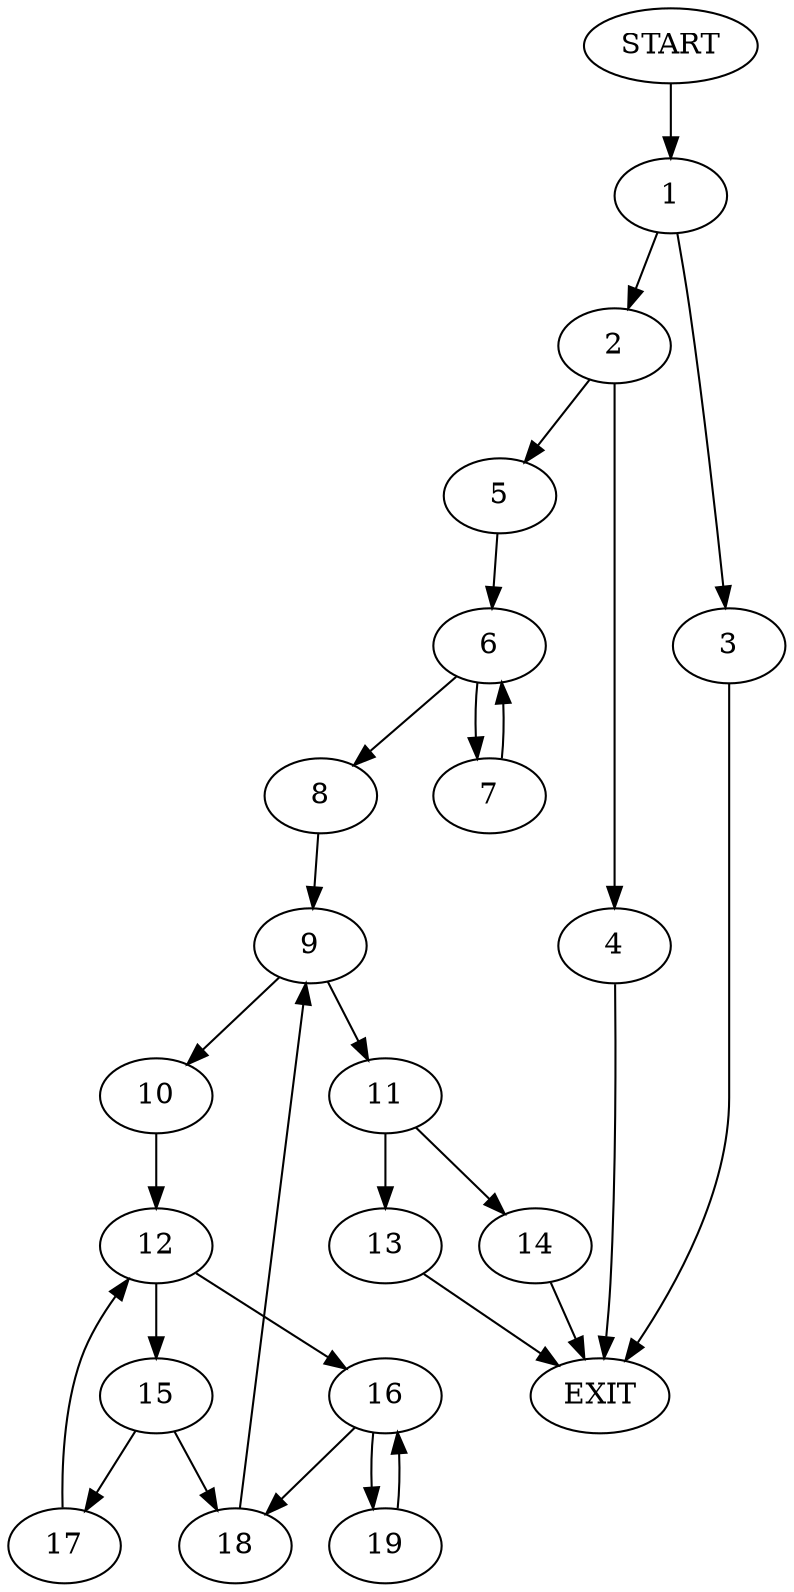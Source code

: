 digraph {
0 [label="START"]
20 [label="EXIT"]
0 -> 1
1 -> 2
1 -> 3
3 -> 20
2 -> 4
2 -> 5
5 -> 6
4 -> 20
6 -> 7
6 -> 8
8 -> 9
7 -> 6
9 -> 10
9 -> 11
10 -> 12
11 -> 13
11 -> 14
12 -> 15
12 -> 16
15 -> 17
15 -> 18
16 -> 18
16 -> 19
17 -> 12
18 -> 9
19 -> 16
13 -> 20
14 -> 20
}
